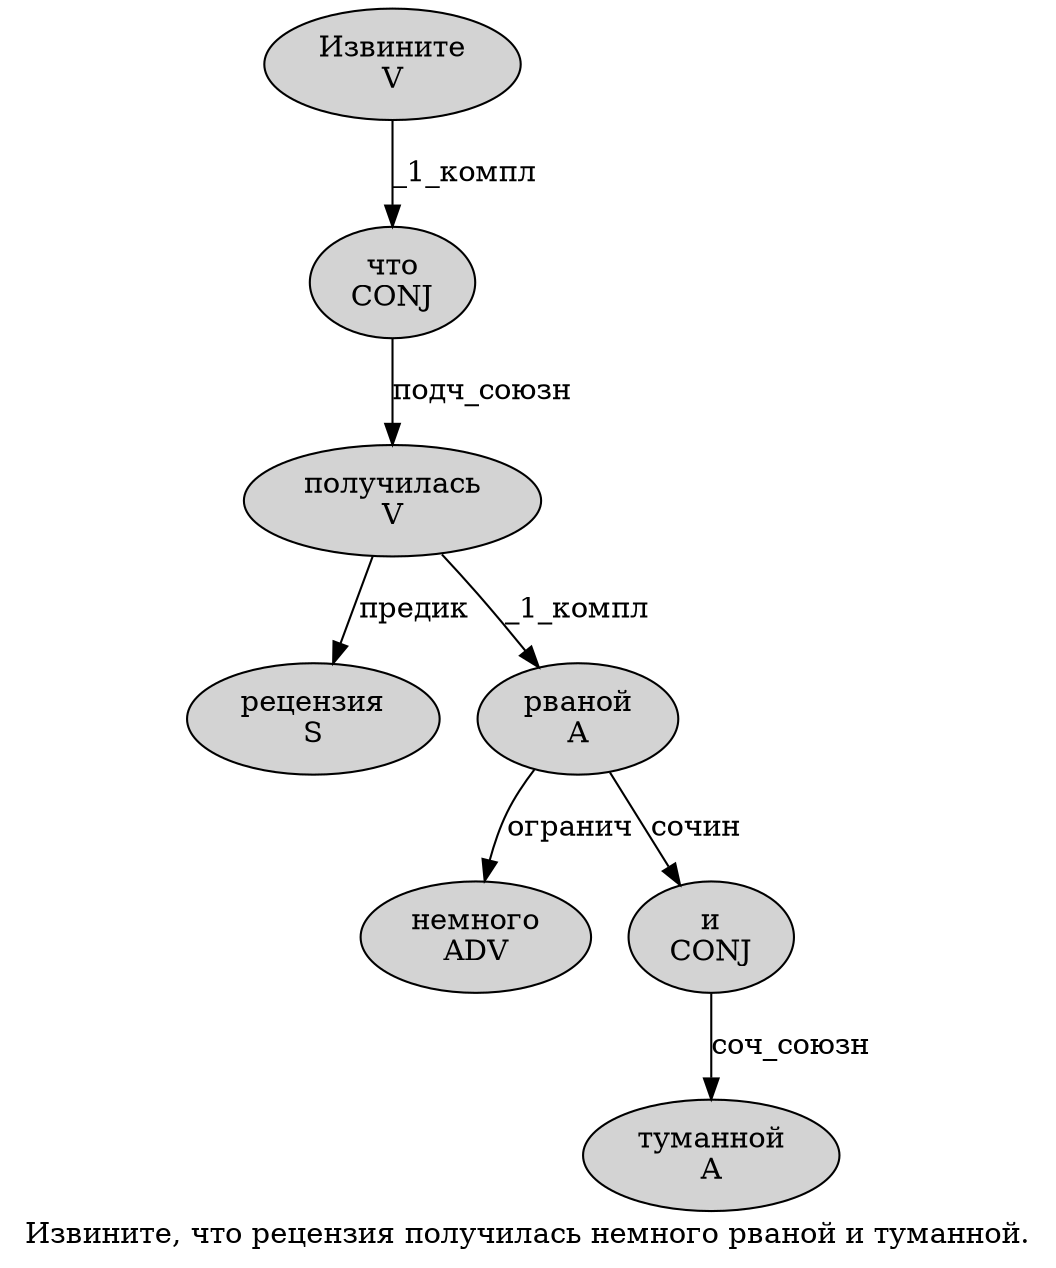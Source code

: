 digraph SENTENCE_186 {
	graph [label="Извините, что рецензия получилась немного рваной и туманной."]
	node [style=filled]
		0 [label="Извините
V" color="" fillcolor=lightgray penwidth=1 shape=ellipse]
		2 [label="что
CONJ" color="" fillcolor=lightgray penwidth=1 shape=ellipse]
		3 [label="рецензия
S" color="" fillcolor=lightgray penwidth=1 shape=ellipse]
		4 [label="получилась
V" color="" fillcolor=lightgray penwidth=1 shape=ellipse]
		5 [label="немного
ADV" color="" fillcolor=lightgray penwidth=1 shape=ellipse]
		6 [label="рваной
A" color="" fillcolor=lightgray penwidth=1 shape=ellipse]
		7 [label="и
CONJ" color="" fillcolor=lightgray penwidth=1 shape=ellipse]
		8 [label="туманной
A" color="" fillcolor=lightgray penwidth=1 shape=ellipse]
			6 -> 5 [label="огранич"]
			6 -> 7 [label="сочин"]
			2 -> 4 [label="подч_союзн"]
			4 -> 3 [label="предик"]
			4 -> 6 [label="_1_компл"]
			0 -> 2 [label="_1_компл"]
			7 -> 8 [label="соч_союзн"]
}
